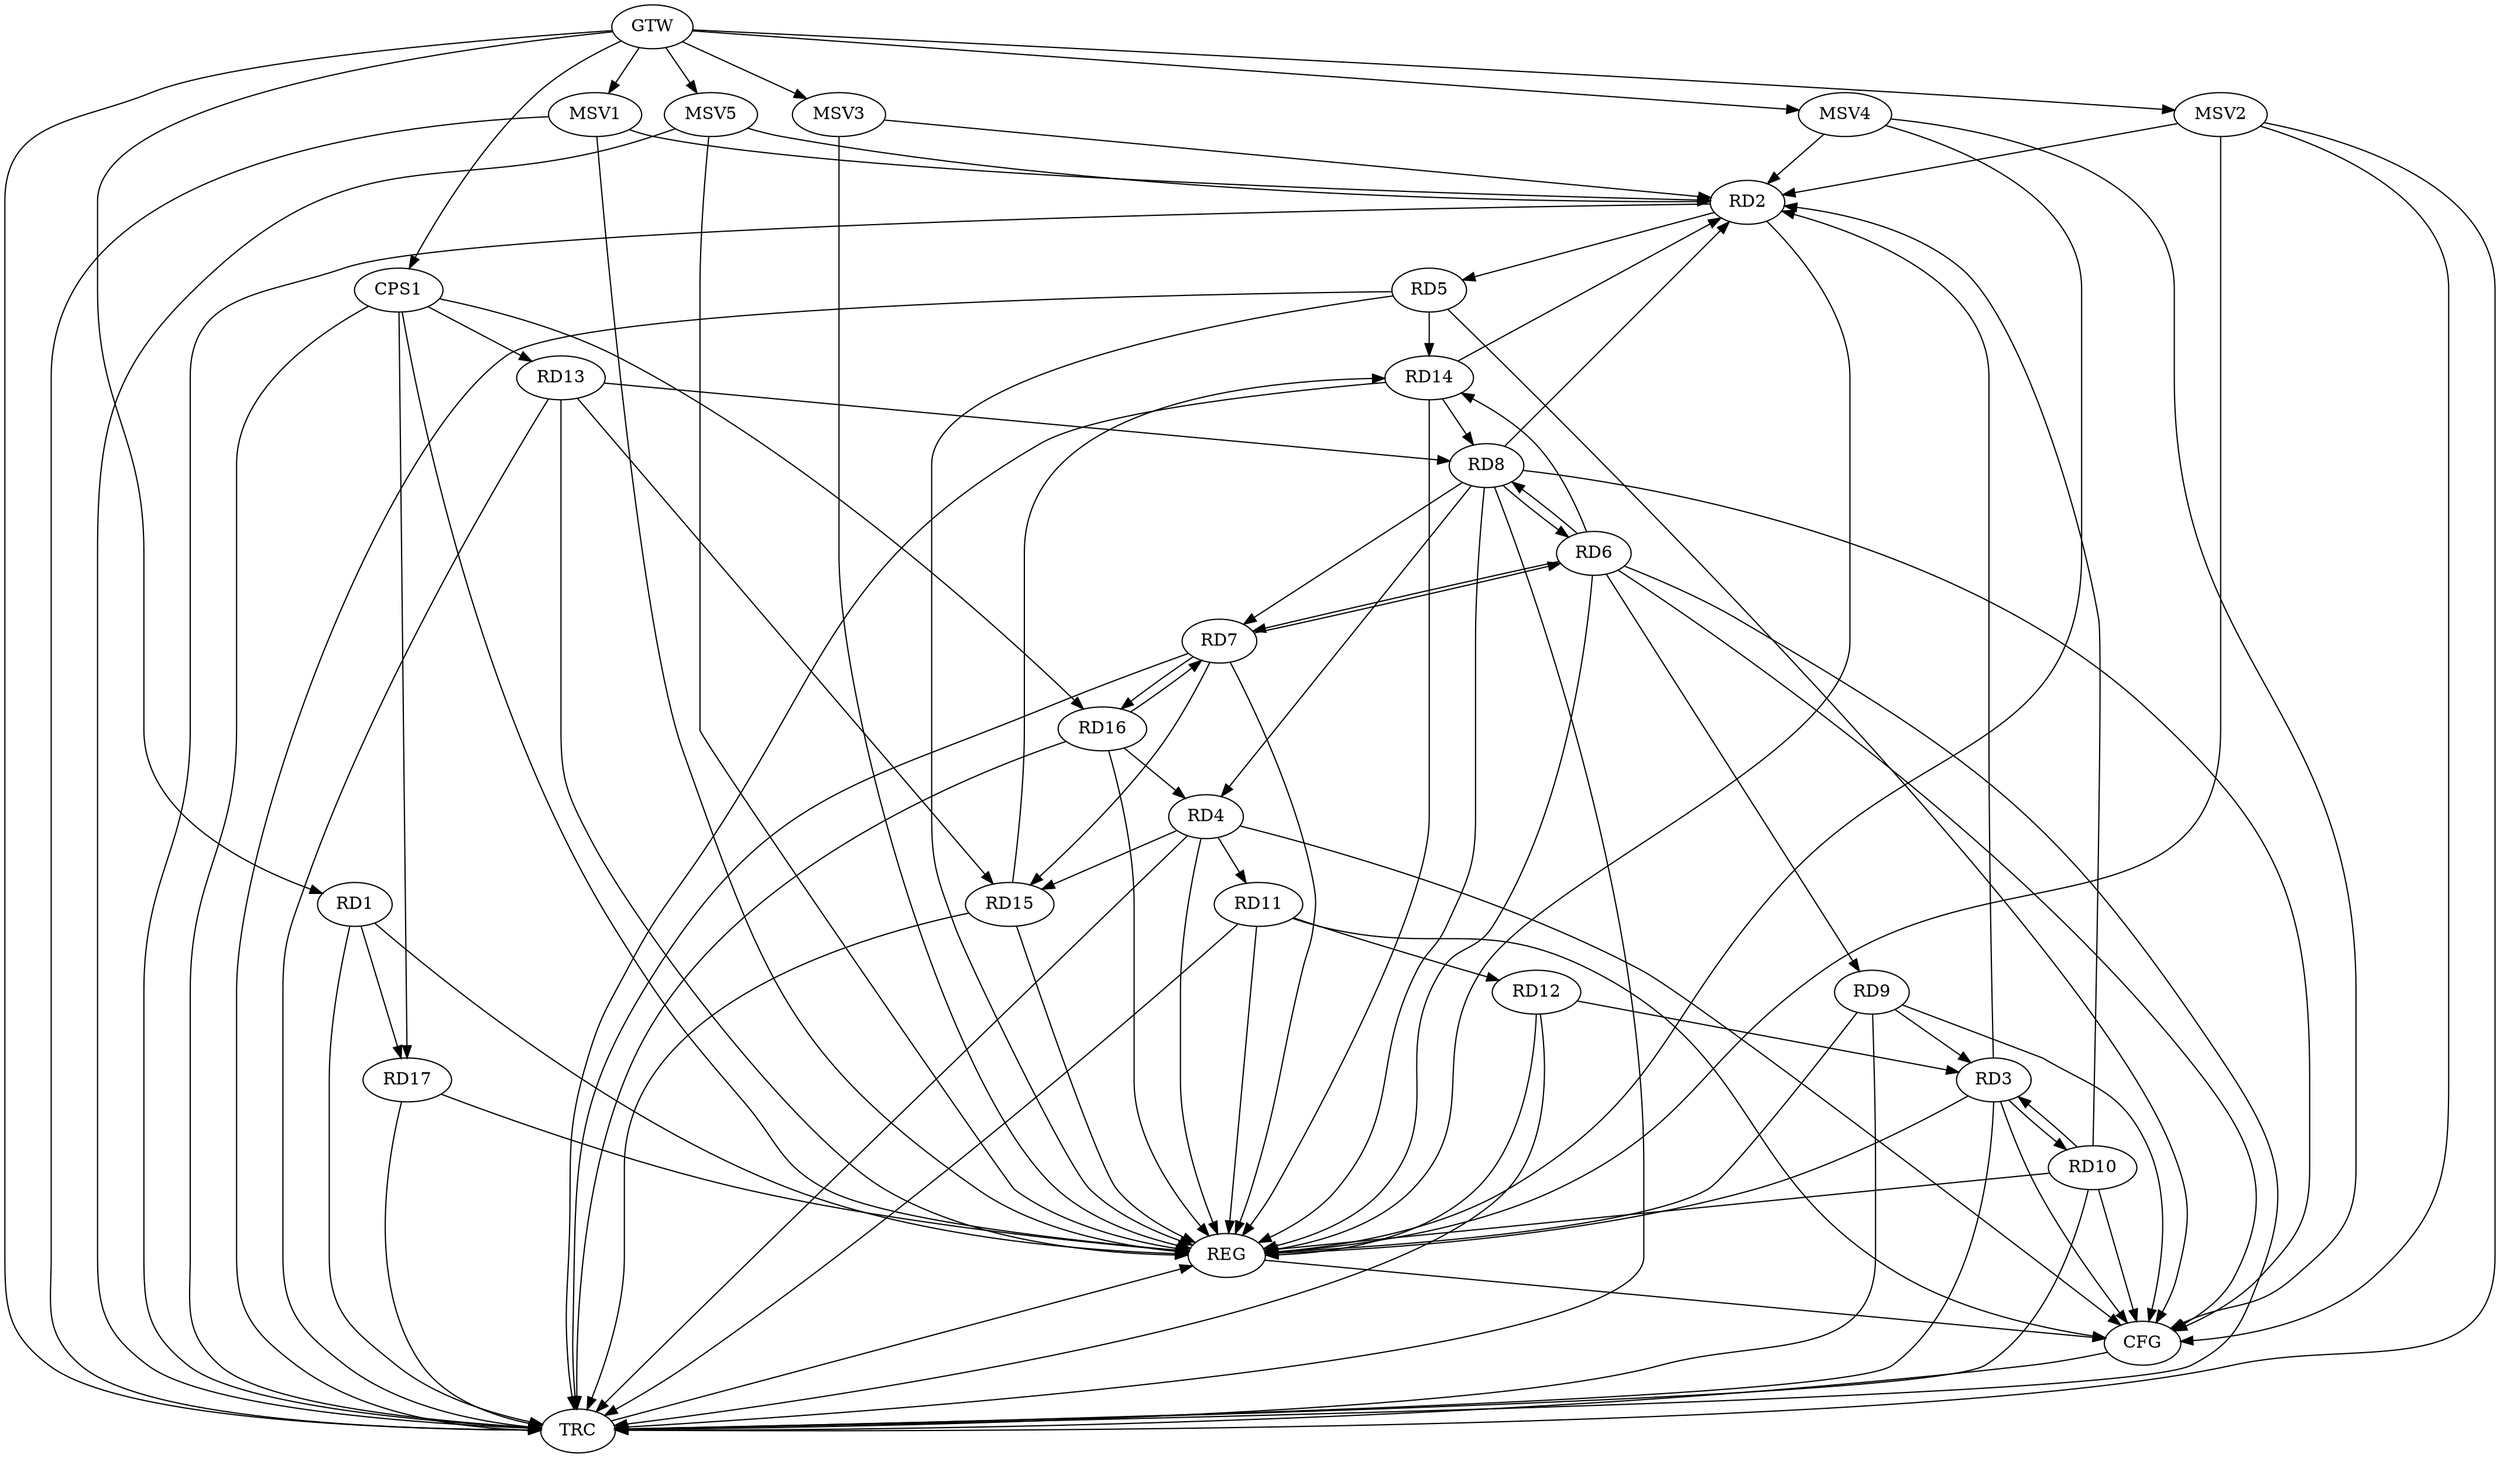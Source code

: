 strict digraph G {
  RD1 [ label="RD1" ];
  RD2 [ label="RD2" ];
  RD3 [ label="RD3" ];
  RD4 [ label="RD4" ];
  RD5 [ label="RD5" ];
  RD6 [ label="RD6" ];
  RD7 [ label="RD7" ];
  RD8 [ label="RD8" ];
  RD9 [ label="RD9" ];
  RD10 [ label="RD10" ];
  RD11 [ label="RD11" ];
  RD12 [ label="RD12" ];
  RD13 [ label="RD13" ];
  RD14 [ label="RD14" ];
  RD15 [ label="RD15" ];
  RD16 [ label="RD16" ];
  RD17 [ label="RD17" ];
  CPS1 [ label="CPS1" ];
  GTW [ label="GTW" ];
  REG [ label="REG" ];
  CFG [ label="CFG" ];
  TRC [ label="TRC" ];
  MSV1 [ label="MSV1" ];
  MSV2 [ label="MSV2" ];
  MSV3 [ label="MSV3" ];
  MSV4 [ label="MSV4" ];
  MSV5 [ label="MSV5" ];
  RD1 -> RD17;
  RD3 -> RD2;
  RD2 -> RD5;
  RD8 -> RD2;
  RD10 -> RD2;
  RD14 -> RD2;
  RD9 -> RD3;
  RD3 -> RD10;
  RD10 -> RD3;
  RD12 -> RD3;
  RD8 -> RD4;
  RD4 -> RD11;
  RD4 -> RD15;
  RD16 -> RD4;
  RD5 -> RD14;
  RD6 -> RD7;
  RD7 -> RD6;
  RD6 -> RD8;
  RD8 -> RD6;
  RD6 -> RD9;
  RD6 -> RD14;
  RD8 -> RD7;
  RD7 -> RD15;
  RD7 -> RD16;
  RD16 -> RD7;
  RD13 -> RD8;
  RD14 -> RD8;
  RD11 -> RD12;
  RD13 -> RD15;
  RD15 -> RD14;
  CPS1 -> RD17;
  CPS1 -> RD13;
  CPS1 -> RD16;
  GTW -> RD1;
  GTW -> CPS1;
  RD1 -> REG;
  RD2 -> REG;
  RD3 -> REG;
  RD4 -> REG;
  RD5 -> REG;
  RD6 -> REG;
  RD7 -> REG;
  RD8 -> REG;
  RD9 -> REG;
  RD10 -> REG;
  RD11 -> REG;
  RD12 -> REG;
  RD13 -> REG;
  RD14 -> REG;
  RD15 -> REG;
  RD16 -> REG;
  RD17 -> REG;
  CPS1 -> REG;
  RD8 -> CFG;
  RD3 -> CFG;
  RD5 -> CFG;
  RD4 -> CFG;
  RD11 -> CFG;
  RD9 -> CFG;
  RD6 -> CFG;
  RD10 -> CFG;
  REG -> CFG;
  RD1 -> TRC;
  RD2 -> TRC;
  RD3 -> TRC;
  RD4 -> TRC;
  RD5 -> TRC;
  RD6 -> TRC;
  RD7 -> TRC;
  RD8 -> TRC;
  RD9 -> TRC;
  RD10 -> TRC;
  RD11 -> TRC;
  RD12 -> TRC;
  RD13 -> TRC;
  RD14 -> TRC;
  RD15 -> TRC;
  RD16 -> TRC;
  RD17 -> TRC;
  CPS1 -> TRC;
  GTW -> TRC;
  CFG -> TRC;
  TRC -> REG;
  MSV1 -> RD2;
  GTW -> MSV1;
  MSV1 -> REG;
  MSV1 -> TRC;
  MSV2 -> RD2;
  GTW -> MSV2;
  MSV2 -> REG;
  MSV2 -> TRC;
  MSV2 -> CFG;
  MSV3 -> RD2;
  MSV4 -> RD2;
  GTW -> MSV3;
  MSV3 -> REG;
  GTW -> MSV4;
  MSV4 -> REG;
  MSV4 -> CFG;
  MSV5 -> RD2;
  GTW -> MSV5;
  MSV5 -> REG;
  MSV5 -> TRC;
}
